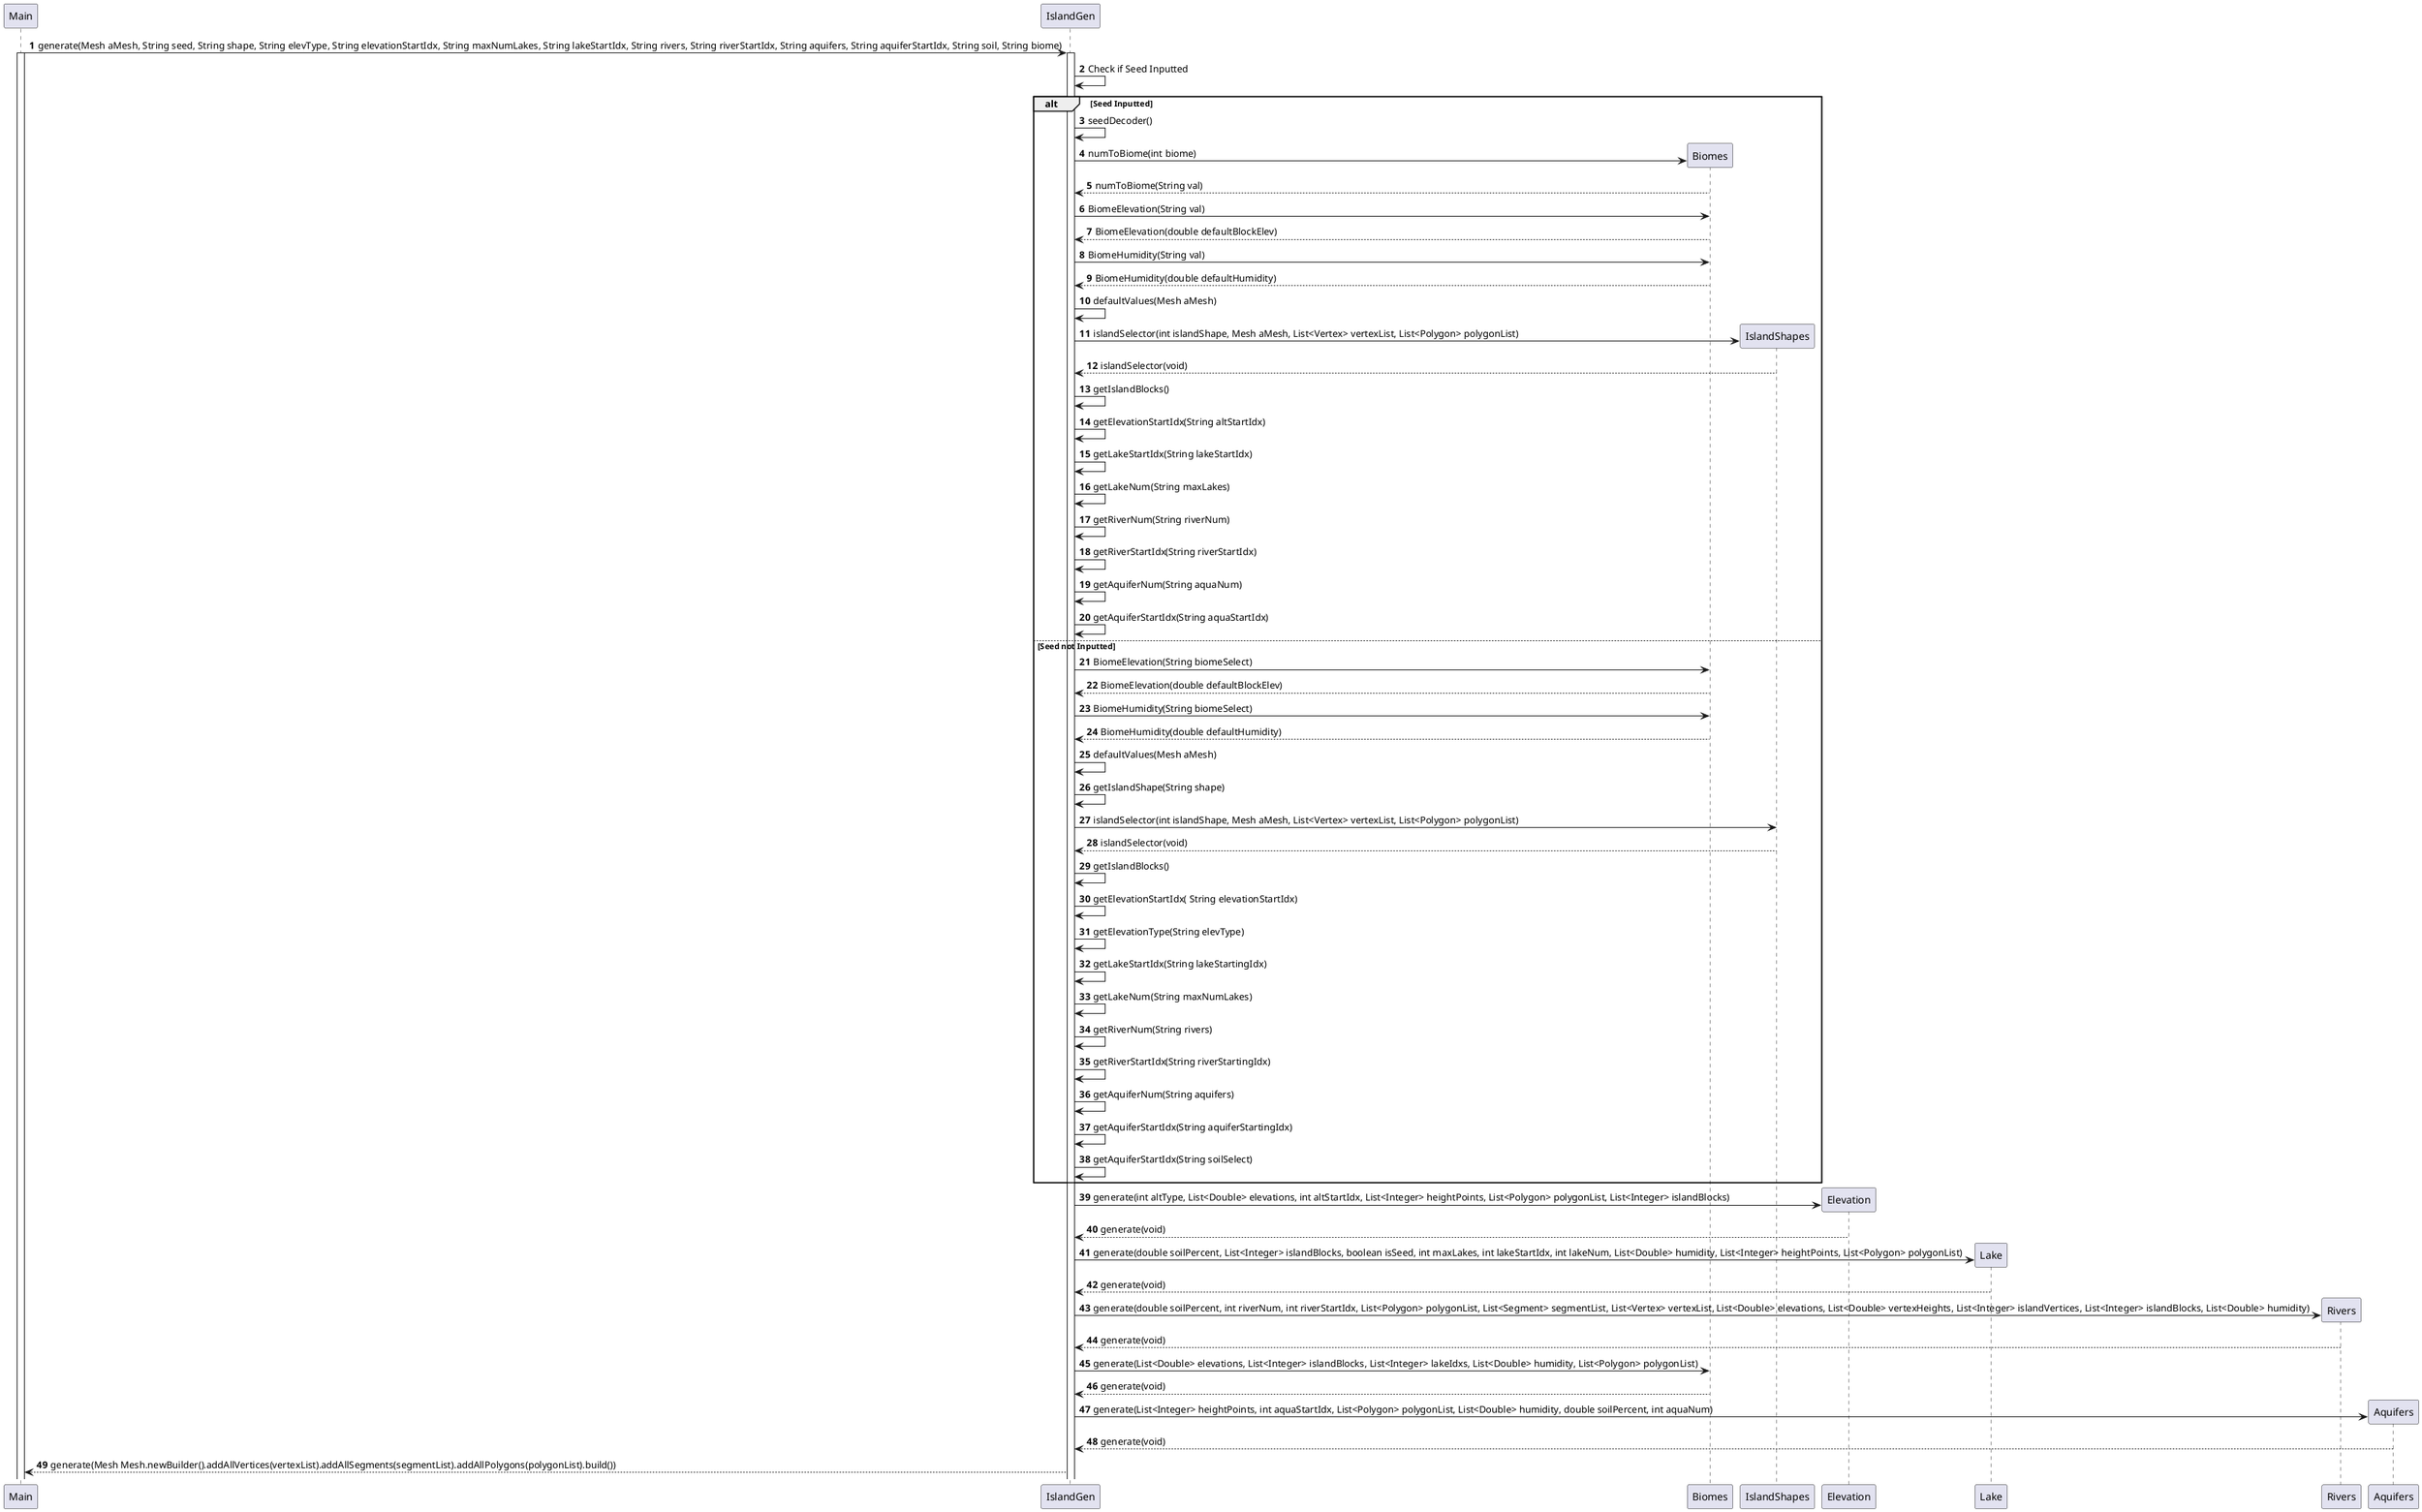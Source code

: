 @startuml
'https://plantuml.com/sequence-diagram

autonumber

participant Main
participant IslandGen

Main -> IslandGen:generate(Mesh aMesh, String seed, String shape, String elevType, String elevationStartIdx, String maxNumLakes, String lakeStartIdx, String rivers, String riverStartIdx, String aquifers, String aquiferStartIdx, String soil, String biome)
activate Main
activate IslandGen


IslandGen -> IslandGen: Check if Seed Inputted
alt Seed Inputted
    IslandGen -> IslandGen: seedDecoder()
    Create Biomes
    IslandGen -> Biomes: numToBiome(int biome)
    Biomes --> IslandGen: numToBiome(String val)
    IslandGen -> Biomes: BiomeElevation(String val)
    Biomes --> IslandGen: BiomeElevation(double defaultBlockElev)
    IslandGen -> Biomes: BiomeHumidity(String val)
    Biomes --> IslandGen: BiomeHumidity(double defaultHumidity)
    IslandGen -> IslandGen: defaultValues(Mesh aMesh)
    Create IslandShapes
    IslandGen -> IslandShapes: islandSelector(int islandShape, Mesh aMesh, List<Vertex> vertexList, List<Polygon> polygonList)
    IslandShapes --> IslandGen: islandSelector(void)
    IslandGen -> IslandGen: getIslandBlocks()
    IslandGen -> IslandGen: getElevationStartIdx(String altStartIdx)
    IslandGen -> IslandGen: getLakeStartIdx(String lakeStartIdx)
    IslandGen -> IslandGen: getLakeNum(String maxLakes)
    IslandGen -> IslandGen: getRiverNum(String riverNum)
    IslandGen -> IslandGen: getRiverStartIdx(String riverStartIdx)
    IslandGen -> IslandGen: getAquiferNum(String aquaNum)
    IslandGen -> IslandGen: getAquiferStartIdx(String aquaStartIdx)

else Seed not Inputted
    IslandGen -> Biomes: BiomeElevation(String biomeSelect)
    Biomes --> IslandGen: BiomeElevation(double defaultBlockElev)
    IslandGen -> Biomes: BiomeHumidity(String biomeSelect)
    Biomes --> IslandGen: BiomeHumidity(double defaultHumidity)
    IslandGen -> IslandGen: defaultValues(Mesh aMesh)
    IslandGen -> IslandGen: getIslandShape(String shape)
    IslandGen -> IslandShapes: islandSelector(int islandShape, Mesh aMesh, List<Vertex> vertexList, List<Polygon> polygonList)
    IslandShapes --> IslandGen: islandSelector(void)
    IslandGen -> IslandGen: getIslandBlocks()
    IslandGen -> IslandGen: getElevationStartIdx( String elevationStartIdx)
    IslandGen -> IslandGen: getElevationType(String elevType)
    IslandGen -> IslandGen: getLakeStartIdx(String lakeStartingIdx)
    IslandGen -> IslandGen: getLakeNum(String maxNumLakes)
    IslandGen -> IslandGen: getRiverNum(String rivers)
    IslandGen -> IslandGen: getRiverStartIdx(String riverStartingIdx)
    IslandGen -> IslandGen: getAquiferNum(String aquifers)
    IslandGen -> IslandGen: getAquiferStartIdx(String aquiferStartingIdx)
    IslandGen -> IslandGen: getAquiferStartIdx(String soilSelect)

end alt

Create Elevation
IslandGen -> Elevation: generate(int altType, List<Double> elevations, int altStartIdx, List<Integer> heightPoints, List<Polygon> polygonList, List<Integer> islandBlocks)
Elevation --> IslandGen: generate(void)

Create Lake
IslandGen -> Lake: generate(double soilPercent, List<Integer> islandBlocks, boolean isSeed, int maxLakes, int lakeStartIdx, int lakeNum, List<Double> humidity, List<Integer> heightPoints, List<Polygon> polygonList)
Lake --> IslandGen: generate(void)

Create Rivers
IslandGen -> Rivers: generate(double soilPercent, int riverNum, int riverStartIdx, List<Polygon> polygonList, List<Segment> segmentList, List<Vertex> vertexList, List<Double> elevations, List<Double> vertexHeights, List<Integer> islandVertices, List<Integer> islandBlocks, List<Double> humidity)
Rivers --> IslandGen: generate(void)

IslandGen -> Biomes: generate(List<Double> elevations, List<Integer> islandBlocks, List<Integer> lakeIdxs, List<Double> humidity, List<Polygon> polygonList)
Biomes --> IslandGen: generate(void)

Create Aquifers
IslandGen -> Aquifers: generate(List<Integer> heightPoints, int aquaStartIdx, List<Polygon> polygonList, List<Double> humidity, double soilPercent, int aquaNum)
Aquifers --> IslandGen: generate(void)

IslandGen --> Main: generate(Mesh Mesh.newBuilder().addAllVertices(vertexList).addAllSegments(segmentList).addAllPolygons(polygonList).build())
@enduml
